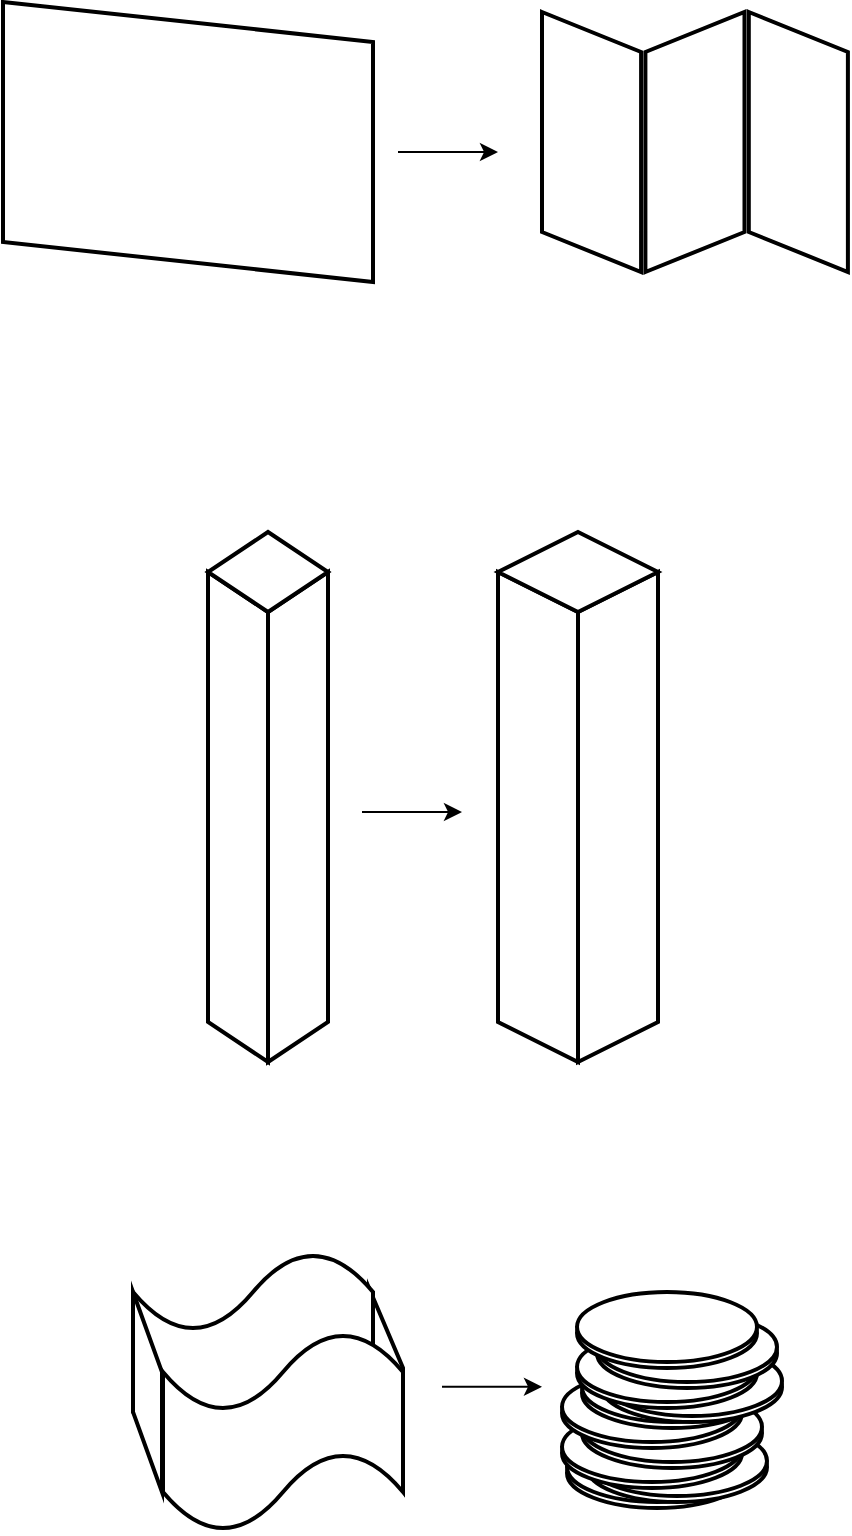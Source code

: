 <mxfile version="20.8.20" type="github"><diagram name="Page-1" id="giQoFx6Tu0AmcaPEqFZe"><mxGraphModel dx="1687" dy="832" grid="1" gridSize="10" guides="1" tooltips="1" connect="1" arrows="1" fold="1" page="1" pageScale="1" pageWidth="850" pageHeight="1100" math="0" shadow="0"><root><mxCell id="0"/><mxCell id="1" parent="0"/><mxCell id="-CbO7b4rv5XV_RZsgZiE-19" value="" style="shape=parallelogram;perimeter=parallelogramPerimeter;whiteSpace=wrap;html=1;fixedSize=1;strokeWidth=2;direction=south;size=40;" vertex="1" parent="1"><mxGeometry x="393.5" y="888" width="17" height="100" as="geometry"/></mxCell><mxCell id="-CbO7b4rv5XV_RZsgZiE-7" value="" style="shape=parallelogram;perimeter=parallelogramPerimeter;whiteSpace=wrap;html=1;fixedSize=1;direction=south;strokeWidth=2;" vertex="1" parent="1"><mxGeometry x="313" y="530" width="30" height="245" as="geometry"/></mxCell><mxCell id="-CbO7b4rv5XV_RZsgZiE-8" value="" style="shape=parallelogram;perimeter=parallelogramPerimeter;whiteSpace=wrap;html=1;fixedSize=1;direction=south;flipV=1;strokeWidth=2;" vertex="1" parent="1"><mxGeometry x="343" y="530" width="30" height="245" as="geometry"/></mxCell><mxCell id="-CbO7b4rv5XV_RZsgZiE-9" value="" style="rhombus;whiteSpace=wrap;html=1;strokeWidth=2;" vertex="1" parent="1"><mxGeometry x="313" y="510" width="60" height="40" as="geometry"/></mxCell><mxCell id="-CbO7b4rv5XV_RZsgZiE-13" value="" style="shape=parallelogram;perimeter=parallelogramPerimeter;whiteSpace=wrap;html=1;fixedSize=1;direction=south;strokeWidth=2;" vertex="1" parent="1"><mxGeometry x="458" y="530" width="40" height="245" as="geometry"/></mxCell><mxCell id="-CbO7b4rv5XV_RZsgZiE-14" value="" style="shape=parallelogram;perimeter=parallelogramPerimeter;whiteSpace=wrap;html=1;fixedSize=1;direction=south;flipV=1;strokeWidth=2;" vertex="1" parent="1"><mxGeometry x="498" y="530" width="40" height="245" as="geometry"/></mxCell><mxCell id="-CbO7b4rv5XV_RZsgZiE-15" value="" style="rhombus;whiteSpace=wrap;html=1;strokeWidth=2;" vertex="1" parent="1"><mxGeometry x="458" y="510" width="80" height="40" as="geometry"/></mxCell><mxCell id="-CbO7b4rv5XV_RZsgZiE-17" value="" style="shape=tape;whiteSpace=wrap;html=1;strokeWidth=2;" vertex="1" parent="1"><mxGeometry x="275.5" y="870" width="120" height="100" as="geometry"/></mxCell><mxCell id="-CbO7b4rv5XV_RZsgZiE-16" value="" style="shape=tape;whiteSpace=wrap;html=1;strokeWidth=2;" vertex="1" parent="1"><mxGeometry x="290.5" y="910" width="120" height="100" as="geometry"/></mxCell><mxCell id="-CbO7b4rv5XV_RZsgZiE-18" value="" style="shape=parallelogram;perimeter=parallelogramPerimeter;whiteSpace=wrap;html=1;fixedSize=1;strokeWidth=2;direction=south;size=40;" vertex="1" parent="1"><mxGeometry x="275.5" y="890" width="14.5" height="100" as="geometry"/></mxCell><mxCell id="-CbO7b4rv5XV_RZsgZiE-26" value="" style="group" vertex="1" connectable="0" parent="1"><mxGeometry x="492.5" y="960" width="100" height="38" as="geometry"/></mxCell><mxCell id="-CbO7b4rv5XV_RZsgZiE-24" value="" style="ellipse;whiteSpace=wrap;html=1;strokeWidth=2;" vertex="1" parent="-CbO7b4rv5XV_RZsgZiE-26"><mxGeometry y="3" width="90" height="35" as="geometry"/></mxCell><mxCell id="-CbO7b4rv5XV_RZsgZiE-25" value="" style="ellipse;whiteSpace=wrap;html=1;strokeWidth=2;" vertex="1" parent="-CbO7b4rv5XV_RZsgZiE-26"><mxGeometry width="90" height="35" as="geometry"/></mxCell><mxCell id="-CbO7b4rv5XV_RZsgZiE-27" value="" style="group" vertex="1" connectable="0" parent="-CbO7b4rv5XV_RZsgZiE-26"><mxGeometry x="10" y="-3" width="90" height="38" as="geometry"/></mxCell><mxCell id="-CbO7b4rv5XV_RZsgZiE-28" value="" style="ellipse;whiteSpace=wrap;html=1;strokeWidth=2;" vertex="1" parent="-CbO7b4rv5XV_RZsgZiE-27"><mxGeometry y="3" width="90" height="35" as="geometry"/></mxCell><mxCell id="-CbO7b4rv5XV_RZsgZiE-29" value="" style="ellipse;whiteSpace=wrap;html=1;strokeWidth=2;" vertex="1" parent="-CbO7b4rv5XV_RZsgZiE-27"><mxGeometry width="90" height="35" as="geometry"/></mxCell><mxCell id="-CbO7b4rv5XV_RZsgZiE-30" value="" style="group" vertex="1" connectable="0" parent="-CbO7b4rv5XV_RZsgZiE-27"><mxGeometry x="-12.5" y="-7" width="100" height="38" as="geometry"/></mxCell><mxCell id="-CbO7b4rv5XV_RZsgZiE-31" value="" style="ellipse;whiteSpace=wrap;html=1;strokeWidth=2;" vertex="1" parent="-CbO7b4rv5XV_RZsgZiE-30"><mxGeometry y="3" width="90" height="35" as="geometry"/></mxCell><mxCell id="-CbO7b4rv5XV_RZsgZiE-32" value="" style="ellipse;whiteSpace=wrap;html=1;strokeWidth=2;" vertex="1" parent="-CbO7b4rv5XV_RZsgZiE-30"><mxGeometry width="90" height="35" as="geometry"/></mxCell><mxCell id="-CbO7b4rv5XV_RZsgZiE-33" value="" style="group" vertex="1" connectable="0" parent="-CbO7b4rv5XV_RZsgZiE-30"><mxGeometry x="10" y="-10" width="90" height="38" as="geometry"/></mxCell><mxCell id="-CbO7b4rv5XV_RZsgZiE-34" value="" style="ellipse;whiteSpace=wrap;html=1;strokeWidth=2;" vertex="1" parent="-CbO7b4rv5XV_RZsgZiE-33"><mxGeometry y="3" width="90" height="35" as="geometry"/></mxCell><mxCell id="-CbO7b4rv5XV_RZsgZiE-35" value="" style="ellipse;whiteSpace=wrap;html=1;strokeWidth=2;" vertex="1" parent="-CbO7b4rv5XV_RZsgZiE-33"><mxGeometry width="90" height="35" as="geometry"/></mxCell><mxCell id="-CbO7b4rv5XV_RZsgZiE-36" value="" style="group" vertex="1" connectable="0" parent="-CbO7b4rv5XV_RZsgZiE-33"><mxGeometry x="-10" y="-10" width="90" height="38" as="geometry"/></mxCell><mxCell id="-CbO7b4rv5XV_RZsgZiE-37" value="" style="ellipse;whiteSpace=wrap;html=1;strokeWidth=2;" vertex="1" parent="-CbO7b4rv5XV_RZsgZiE-36"><mxGeometry y="3" width="90" height="35" as="geometry"/></mxCell><mxCell id="-CbO7b4rv5XV_RZsgZiE-38" value="" style="ellipse;whiteSpace=wrap;html=1;strokeWidth=2;" vertex="1" parent="-CbO7b4rv5XV_RZsgZiE-36"><mxGeometry width="90" height="35" as="geometry"/></mxCell><mxCell id="-CbO7b4rv5XV_RZsgZiE-51" value="" style="group" vertex="1" connectable="0" parent="1"><mxGeometry x="500" y="920" width="100" height="38" as="geometry"/></mxCell><mxCell id="-CbO7b4rv5XV_RZsgZiE-52" value="" style="ellipse;whiteSpace=wrap;html=1;strokeWidth=2;" vertex="1" parent="-CbO7b4rv5XV_RZsgZiE-51"><mxGeometry y="3" width="90" height="35" as="geometry"/></mxCell><mxCell id="-CbO7b4rv5XV_RZsgZiE-53" value="" style="ellipse;whiteSpace=wrap;html=1;strokeWidth=2;" vertex="1" parent="-CbO7b4rv5XV_RZsgZiE-51"><mxGeometry width="90" height="35" as="geometry"/></mxCell><mxCell id="-CbO7b4rv5XV_RZsgZiE-54" value="" style="group" vertex="1" connectable="0" parent="-CbO7b4rv5XV_RZsgZiE-51"><mxGeometry x="10" y="-3" width="90" height="38" as="geometry"/></mxCell><mxCell id="-CbO7b4rv5XV_RZsgZiE-55" value="" style="ellipse;whiteSpace=wrap;html=1;strokeWidth=2;" vertex="1" parent="-CbO7b4rv5XV_RZsgZiE-54"><mxGeometry y="3" width="90" height="35" as="geometry"/></mxCell><mxCell id="-CbO7b4rv5XV_RZsgZiE-56" value="" style="ellipse;whiteSpace=wrap;html=1;strokeWidth=2;" vertex="1" parent="-CbO7b4rv5XV_RZsgZiE-54"><mxGeometry width="90" height="35" as="geometry"/></mxCell><mxCell id="-CbO7b4rv5XV_RZsgZiE-57" value="" style="group" vertex="1" connectable="0" parent="-CbO7b4rv5XV_RZsgZiE-54"><mxGeometry x="-12.5" y="-7" width="100" height="38" as="geometry"/></mxCell><mxCell id="-CbO7b4rv5XV_RZsgZiE-58" value="" style="ellipse;whiteSpace=wrap;html=1;strokeWidth=2;" vertex="1" parent="-CbO7b4rv5XV_RZsgZiE-57"><mxGeometry y="3" width="90" height="35" as="geometry"/></mxCell><mxCell id="-CbO7b4rv5XV_RZsgZiE-59" value="" style="ellipse;whiteSpace=wrap;html=1;strokeWidth=2;" vertex="1" parent="-CbO7b4rv5XV_RZsgZiE-57"><mxGeometry width="90" height="35" as="geometry"/></mxCell><mxCell id="-CbO7b4rv5XV_RZsgZiE-60" value="" style="group" vertex="1" connectable="0" parent="-CbO7b4rv5XV_RZsgZiE-57"><mxGeometry x="10" y="-10" width="90" height="38" as="geometry"/></mxCell><mxCell id="-CbO7b4rv5XV_RZsgZiE-61" value="" style="ellipse;whiteSpace=wrap;html=1;strokeWidth=2;" vertex="1" parent="-CbO7b4rv5XV_RZsgZiE-60"><mxGeometry y="3" width="90" height="35" as="geometry"/></mxCell><mxCell id="-CbO7b4rv5XV_RZsgZiE-62" value="" style="ellipse;whiteSpace=wrap;html=1;strokeWidth=2;" vertex="1" parent="-CbO7b4rv5XV_RZsgZiE-60"><mxGeometry width="90" height="35" as="geometry"/></mxCell><mxCell id="-CbO7b4rv5XV_RZsgZiE-63" value="" style="group" vertex="1" connectable="0" parent="-CbO7b4rv5XV_RZsgZiE-60"><mxGeometry x="-10" y="-10" width="90" height="38" as="geometry"/></mxCell><mxCell id="-CbO7b4rv5XV_RZsgZiE-64" value="" style="ellipse;whiteSpace=wrap;html=1;strokeWidth=2;" vertex="1" parent="-CbO7b4rv5XV_RZsgZiE-63"><mxGeometry y="3" width="90" height="35" as="geometry"/></mxCell><mxCell id="-CbO7b4rv5XV_RZsgZiE-65" value="" style="ellipse;whiteSpace=wrap;html=1;strokeWidth=2;" vertex="1" parent="-CbO7b4rv5XV_RZsgZiE-63"><mxGeometry width="90" height="35" as="geometry"/></mxCell><mxCell id="-CbO7b4rv5XV_RZsgZiE-66" value="" style="group" vertex="1" connectable="0" parent="1"><mxGeometry x="480" y="250" width="152.95" height="130" as="geometry"/></mxCell><mxCell id="-CbO7b4rv5XV_RZsgZiE-3" value="" style="shape=parallelogram;perimeter=parallelogramPerimeter;whiteSpace=wrap;html=1;fixedSize=1;direction=south;strokeWidth=2;" vertex="1" parent="-CbO7b4rv5XV_RZsgZiE-66"><mxGeometry width="49.547" height="130" as="geometry"/></mxCell><mxCell id="-CbO7b4rv5XV_RZsgZiE-4" value="" style="shape=parallelogram;perimeter=parallelogramPerimeter;whiteSpace=wrap;html=1;fixedSize=1;direction=south;strokeWidth=2;" vertex="1" parent="-CbO7b4rv5XV_RZsgZiE-66"><mxGeometry x="103.403" width="49.547" height="130" as="geometry"/></mxCell><mxCell id="-CbO7b4rv5XV_RZsgZiE-6" value="" style="shape=parallelogram;perimeter=parallelogramPerimeter;whiteSpace=wrap;html=1;fixedSize=1;direction=south;flipV=1;strokeWidth=2;" vertex="1" parent="-CbO7b4rv5XV_RZsgZiE-66"><mxGeometry x="51.701" width="49.547" height="130" as="geometry"/></mxCell><mxCell id="-CbO7b4rv5XV_RZsgZiE-67" value="" style="shape=parallelogram;perimeter=parallelogramPerimeter;whiteSpace=wrap;html=1;fixedSize=1;direction=south;strokeWidth=2;" vertex="1" parent="1"><mxGeometry x="210.5" y="245" width="185" height="140" as="geometry"/></mxCell><mxCell id="-CbO7b4rv5XV_RZsgZiE-68" value="" style="endArrow=classic;html=1;rounded=0;" edge="1" parent="1"><mxGeometry width="50" height="50" relative="1" as="geometry"><mxPoint x="408" y="320" as="sourcePoint"/><mxPoint x="458" y="320" as="targetPoint"/></mxGeometry></mxCell><mxCell id="-CbO7b4rv5XV_RZsgZiE-69" value="" style="endArrow=classic;html=1;rounded=0;" edge="1" parent="1"><mxGeometry width="50" height="50" relative="1" as="geometry"><mxPoint x="390" y="650" as="sourcePoint"/><mxPoint x="440" y="650" as="targetPoint"/></mxGeometry></mxCell><mxCell id="-CbO7b4rv5XV_RZsgZiE-70" value="" style="endArrow=classic;html=1;rounded=0;" edge="1" parent="1"><mxGeometry width="50" height="50" relative="1" as="geometry"><mxPoint x="430" y="937.41" as="sourcePoint"/><mxPoint x="480" y="937.41" as="targetPoint"/></mxGeometry></mxCell></root></mxGraphModel></diagram></mxfile>
